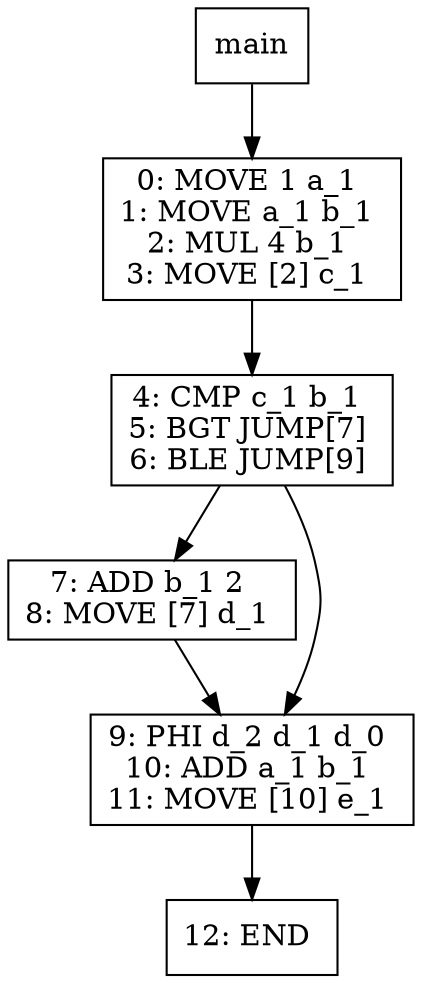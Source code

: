 digraph test017 {
node [shape=box]
1[label="main"]
1 -> 3
3[label="0: MOVE 1 a_1 
1: MOVE a_1 b_1 
2: MUL 4 b_1 
3: MOVE [2] c_1 
"]
3 -> 6
6[label="4: CMP c_1 b_1 
5: BGT JUMP[7] 
6: BLE JUMP[9] 
"]
6 -> 8
8[label="7: ADD b_1 2 
8: MOVE [7] d_1 
"]
8 -> 7
7[label="9: PHI d_2 d_1 d_0 
10: ADD a_1 b_1 
11: MOVE [10] e_1 
"]
7 -> 10
10[label="12: END 
"]
6 -> 7
}
